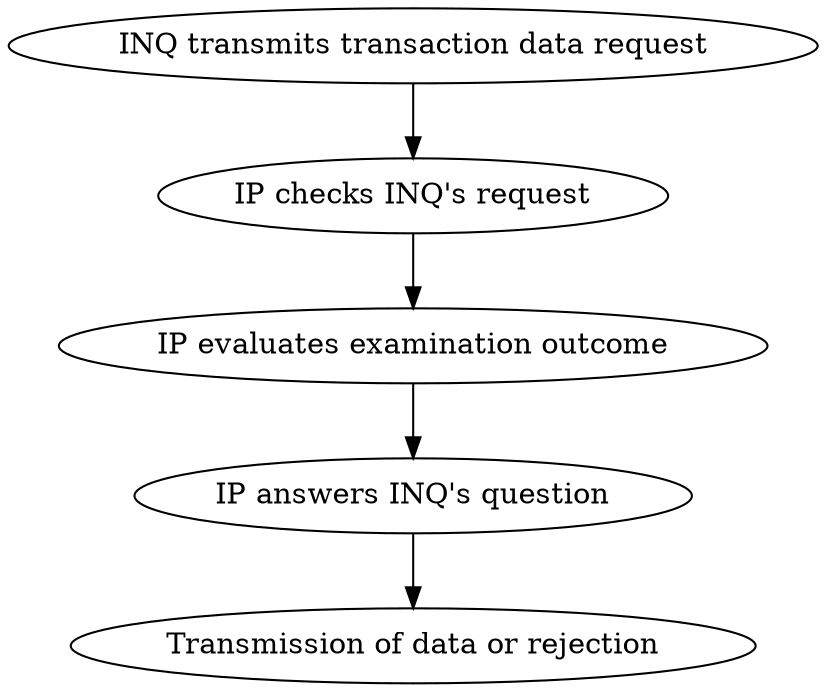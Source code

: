 digraph {
  "INQ transmits transaction data request" -> "IP checks INQ's request";
  "IP checks INQ's request" -> "IP evaluates examination outcome";
  "IP evaluates examination outcome" -> "IP answers INQ's question";
  "IP answers INQ's question" -> "Transmission of data or rejection";
}
